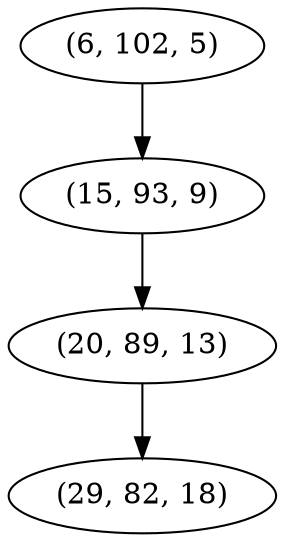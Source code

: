 digraph tree {
    "(6, 102, 5)";
    "(15, 93, 9)";
    "(20, 89, 13)";
    "(29, 82, 18)";
    "(6, 102, 5)" -> "(15, 93, 9)";
    "(15, 93, 9)" -> "(20, 89, 13)";
    "(20, 89, 13)" -> "(29, 82, 18)";
}
